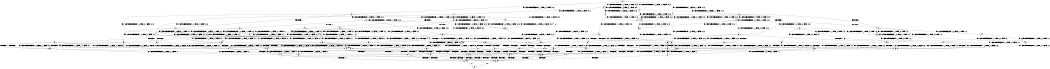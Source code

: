 digraph BCG {
size = "7, 10.5";
center = TRUE;
node [shape = circle];
0 [peripheries = 2];
0 -> 1 [label = "EX !0 !ATOMIC_EXCH_BRANCH (1, +0, FALSE, +1, 1, FALSE) !:0:1:2:"];
0 -> 2 [label = "EX !1 !ATOMIC_EXCH_BRANCH (1, +0, TRUE, +0, 1, TRUE) !:0:1:2:"];
0 -> 3 [label = "EX !2 !ATOMIC_EXCH_BRANCH (1, +1, TRUE, +0, 2, TRUE) !:0:1:2:"];
0 -> 4 [label = "EX !0 !ATOMIC_EXCH_BRANCH (1, +0, FALSE, +1, 1, FALSE) !:0:1:2:"];
1 -> 5 [label = "EX !2 !ATOMIC_EXCH_BRANCH (1, +1, TRUE, +0, 2, TRUE) !:0:1:2:"];
2 -> 6 [label = "EX !0 !ATOMIC_EXCH_BRANCH (1, +0, FALSE, +1, 1, FALSE) !:0:1:2:"];
2 -> 7 [label = "EX !2 !ATOMIC_EXCH_BRANCH (1, +1, TRUE, +0, 2, TRUE) !:0:1:2:"];
2 -> 8 [label = "EX !0 !ATOMIC_EXCH_BRANCH (1, +0, FALSE, +1, 1, FALSE) !:0:1:2:"];
2 -> 2 [label = "EX !1 !ATOMIC_EXCH_BRANCH (1, +0, TRUE, +0, 1, TRUE) !:0:1:2:"];
3 -> 9 [label = "EX !0 !ATOMIC_EXCH_BRANCH (1, +0, FALSE, +1, 1, TRUE) !:0:1:2:"];
3 -> 10 [label = "TERMINATE !2"];
3 -> 11 [label = "EX !1 !ATOMIC_EXCH_BRANCH (1, +0, TRUE, +0, 1, FALSE) !:0:1:2:"];
3 -> 12 [label = "EX !0 !ATOMIC_EXCH_BRANCH (1, +0, FALSE, +1, 1, TRUE) !:0:1:2:"];
4 -> 5 [label = "EX !2 !ATOMIC_EXCH_BRANCH (1, +1, TRUE, +0, 2, TRUE) !:0:1:2:"];
4 -> 13 [label = "TERMINATE !0"];
4 -> 14 [label = "EX !1 !ATOMIC_EXCH_BRANCH (1, +0, TRUE, +0, 1, TRUE) !:0:1:2:"];
4 -> 15 [label = "EX !2 !ATOMIC_EXCH_BRANCH (1, +1, TRUE, +0, 2, TRUE) !:0:1:2:"];
5 -> 16 [label = "EX !1 !ATOMIC_EXCH_BRANCH (1, +0, TRUE, +0, 1, FALSE) !:0:1:2:"];
6 -> 17 [label = "EX !1 !ATOMIC_EXCH_BRANCH (1, +0, TRUE, +0, 1, TRUE) !:0:1:2:"];
7 -> 18 [label = "EX !1 !ATOMIC_EXCH_BRANCH (1, +0, TRUE, +0, 1, FALSE) !:0:1:2:"];
7 -> 19 [label = "TERMINATE !2"];
7 -> 20 [label = "EX !0 !ATOMIC_EXCH_BRANCH (1, +0, FALSE, +1, 1, TRUE) !:0:1:2:"];
7 -> 11 [label = "EX !1 !ATOMIC_EXCH_BRANCH (1, +0, TRUE, +0, 1, FALSE) !:0:1:2:"];
8 -> 17 [label = "EX !1 !ATOMIC_EXCH_BRANCH (1, +0, TRUE, +0, 1, TRUE) !:0:1:2:"];
8 -> 21 [label = "TERMINATE !0"];
8 -> 22 [label = "EX !2 !ATOMIC_EXCH_BRANCH (1, +1, TRUE, +0, 2, TRUE) !:0:1:2:"];
8 -> 14 [label = "EX !1 !ATOMIC_EXCH_BRANCH (1, +0, TRUE, +0, 1, TRUE) !:0:1:2:"];
9 -> 23 [label = "EX !1 !ATOMIC_EXCH_BRANCH (1, +0, TRUE, +0, 1, FALSE) !:0:1:2:"];
10 -> 24 [label = "EX !0 !ATOMIC_EXCH_BRANCH (1, +0, FALSE, +1, 1, TRUE) !:0:1:"];
10 -> 25 [label = "EX !1 !ATOMIC_EXCH_BRANCH (1, +0, TRUE, +0, 1, FALSE) !:0:1:"];
10 -> 26 [label = "EX !0 !ATOMIC_EXCH_BRANCH (1, +0, FALSE, +1, 1, TRUE) !:0:1:"];
11 -> 27 [label = "EX !0 !ATOMIC_EXCH_BRANCH (1, +0, FALSE, +1, 1, FALSE) !:0:1:2:"];
11 -> 28 [label = "TERMINATE !1"];
11 -> 29 [label = "TERMINATE !2"];
11 -> 30 [label = "EX !0 !ATOMIC_EXCH_BRANCH (1, +0, FALSE, +1, 1, FALSE) !:0:1:2:"];
12 -> 23 [label = "EX !1 !ATOMIC_EXCH_BRANCH (1, +0, TRUE, +0, 1, FALSE) !:0:1:2:"];
12 -> 31 [label = "TERMINATE !2"];
12 -> 32 [label = "EX !1 !ATOMIC_EXCH_BRANCH (1, +0, TRUE, +0, 1, FALSE) !:0:1:2:"];
12 -> 12 [label = "EX !0 !ATOMIC_EXCH_BRANCH (1, +0, FALSE, +1, 1, TRUE) !:0:1:2:"];
13 -> 33 [label = "EX !2 !ATOMIC_EXCH_BRANCH (1, +1, TRUE, +0, 2, TRUE) !:1:2:"];
13 -> 34 [label = "EX !1 !ATOMIC_EXCH_BRANCH (1, +0, TRUE, +0, 1, TRUE) !:1:2:"];
13 -> 35 [label = "EX !2 !ATOMIC_EXCH_BRANCH (1, +1, TRUE, +0, 2, TRUE) !:1:2:"];
14 -> 36 [label = "EX !2 !ATOMIC_EXCH_BRANCH (1, +1, TRUE, +0, 2, TRUE) !:0:1:2:"];
14 -> 21 [label = "TERMINATE !0"];
14 -> 22 [label = "EX !2 !ATOMIC_EXCH_BRANCH (1, +1, TRUE, +0, 2, TRUE) !:0:1:2:"];
14 -> 14 [label = "EX !1 !ATOMIC_EXCH_BRANCH (1, +0, TRUE, +0, 1, TRUE) !:0:1:2:"];
15 -> 16 [label = "EX !1 !ATOMIC_EXCH_BRANCH (1, +0, TRUE, +0, 1, FALSE) !:0:1:2:"];
15 -> 37 [label = "TERMINATE !2"];
15 -> 38 [label = "TERMINATE !0"];
15 -> 39 [label = "EX !1 !ATOMIC_EXCH_BRANCH (1, +0, TRUE, +0, 1, FALSE) !:0:1:2:"];
16 -> 40 [label = "TERMINATE !0"];
17 -> 36 [label = "EX !2 !ATOMIC_EXCH_BRANCH (1, +1, TRUE, +0, 2, TRUE) !:0:1:2:"];
18 -> 27 [label = "EX !0 !ATOMIC_EXCH_BRANCH (1, +0, FALSE, +1, 1, FALSE) !:0:1:2:"];
19 -> 41 [label = "EX !1 !ATOMIC_EXCH_BRANCH (1, +0, TRUE, +0, 1, FALSE) !:0:1:"];
19 -> 42 [label = "EX !0 !ATOMIC_EXCH_BRANCH (1, +0, FALSE, +1, 1, TRUE) !:0:1:"];
19 -> 25 [label = "EX !1 !ATOMIC_EXCH_BRANCH (1, +0, TRUE, +0, 1, FALSE) !:0:1:"];
20 -> 23 [label = "EX !1 !ATOMIC_EXCH_BRANCH (1, +0, TRUE, +0, 1, FALSE) !:0:1:2:"];
20 -> 43 [label = "TERMINATE !2"];
20 -> 32 [label = "EX !1 !ATOMIC_EXCH_BRANCH (1, +0, TRUE, +0, 1, FALSE) !:0:1:2:"];
20 -> 20 [label = "EX !0 !ATOMIC_EXCH_BRANCH (1, +0, FALSE, +1, 1, TRUE) !:0:1:2:"];
21 -> 44 [label = "EX !1 !ATOMIC_EXCH_BRANCH (1, +0, TRUE, +0, 1, TRUE) !:1:2:"];
21 -> 45 [label = "EX !2 !ATOMIC_EXCH_BRANCH (1, +1, TRUE, +0, 2, TRUE) !:1:2:"];
21 -> 34 [label = "EX !1 !ATOMIC_EXCH_BRANCH (1, +0, TRUE, +0, 1, TRUE) !:1:2:"];
22 -> 16 [label = "EX !1 !ATOMIC_EXCH_BRANCH (1, +0, TRUE, +0, 1, FALSE) !:0:1:2:"];
22 -> 46 [label = "TERMINATE !2"];
22 -> 47 [label = "TERMINATE !0"];
22 -> 39 [label = "EX !1 !ATOMIC_EXCH_BRANCH (1, +0, TRUE, +0, 1, FALSE) !:0:1:2:"];
23 -> 27 [label = "EX !0 !ATOMIC_EXCH_BRANCH (1, +0, FALSE, +1, 1, FALSE) !:0:1:2:"];
24 -> 48 [label = "EX !1 !ATOMIC_EXCH_BRANCH (1, +0, TRUE, +0, 1, FALSE) !:0:1:"];
25 -> 49 [label = "EX !0 !ATOMIC_EXCH_BRANCH (1, +0, FALSE, +1, 1, FALSE) !:0:1:"];
25 -> 50 [label = "TERMINATE !1"];
25 -> 51 [label = "EX !0 !ATOMIC_EXCH_BRANCH (1, +0, FALSE, +1, 1, FALSE) !:0:1:"];
26 -> 48 [label = "EX !1 !ATOMIC_EXCH_BRANCH (1, +0, TRUE, +0, 1, FALSE) !:0:1:"];
26 -> 52 [label = "EX !1 !ATOMIC_EXCH_BRANCH (1, +0, TRUE, +0, 1, FALSE) !:0:1:"];
26 -> 26 [label = "EX !0 !ATOMIC_EXCH_BRANCH (1, +0, FALSE, +1, 1, TRUE) !:0:1:"];
27 -> 40 [label = "TERMINATE !0"];
28 -> 53 [label = "EX !0 !ATOMIC_EXCH_BRANCH (1, +0, FALSE, +1, 1, FALSE) !:0:2:"];
28 -> 50 [label = "TERMINATE !2"];
28 -> 54 [label = "EX !0 !ATOMIC_EXCH_BRANCH (1, +0, FALSE, +1, 1, FALSE) !:0:2:"];
29 -> 49 [label = "EX !0 !ATOMIC_EXCH_BRANCH (1, +0, FALSE, +1, 1, FALSE) !:0:1:"];
29 -> 50 [label = "TERMINATE !1"];
29 -> 51 [label = "EX !0 !ATOMIC_EXCH_BRANCH (1, +0, FALSE, +1, 1, FALSE) !:0:1:"];
30 -> 40 [label = "TERMINATE !0"];
30 -> 55 [label = "TERMINATE !1"];
30 -> 56 [label = "TERMINATE !2"];
30 -> 57 [label = "TERMINATE !0"];
31 -> 24 [label = "EX !0 !ATOMIC_EXCH_BRANCH (1, +0, FALSE, +1, 1, TRUE) !:0:1:"];
31 -> 52 [label = "EX !1 !ATOMIC_EXCH_BRANCH (1, +0, TRUE, +0, 1, FALSE) !:0:1:"];
31 -> 26 [label = "EX !0 !ATOMIC_EXCH_BRANCH (1, +0, FALSE, +1, 1, TRUE) !:0:1:"];
32 -> 27 [label = "EX !0 !ATOMIC_EXCH_BRANCH (1, +0, FALSE, +1, 1, FALSE) !:0:1:2:"];
32 -> 58 [label = "TERMINATE !1"];
32 -> 59 [label = "TERMINATE !2"];
32 -> 30 [label = "EX !0 !ATOMIC_EXCH_BRANCH (1, +0, FALSE, +1, 1, FALSE) !:0:1:2:"];
33 -> 60 [label = "EX !1 !ATOMIC_EXCH_BRANCH (1, +0, TRUE, +0, 1, FALSE) !:1:2:"];
34 -> 61 [label = "EX !2 !ATOMIC_EXCH_BRANCH (1, +1, TRUE, +0, 2, TRUE) !:1:2:"];
34 -> 45 [label = "EX !2 !ATOMIC_EXCH_BRANCH (1, +1, TRUE, +0, 2, TRUE) !:1:2:"];
34 -> 34 [label = "EX !1 !ATOMIC_EXCH_BRANCH (1, +0, TRUE, +0, 1, TRUE) !:1:2:"];
35 -> 60 [label = "EX !1 !ATOMIC_EXCH_BRANCH (1, +0, TRUE, +0, 1, FALSE) !:1:2:"];
35 -> 62 [label = "TERMINATE !2"];
35 -> 63 [label = "EX !1 !ATOMIC_EXCH_BRANCH (1, +0, TRUE, +0, 1, FALSE) !:1:2:"];
36 -> 16 [label = "EX !1 !ATOMIC_EXCH_BRANCH (1, +0, TRUE, +0, 1, FALSE) !:0:1:2:"];
37 -> 64 [label = "EX !1 !ATOMIC_EXCH_BRANCH (1, +0, TRUE, +0, 1, FALSE) !:0:1:"];
37 -> 62 [label = "TERMINATE !0"];
37 -> 65 [label = "EX !1 !ATOMIC_EXCH_BRANCH (1, +0, TRUE, +0, 1, FALSE) !:0:1:"];
38 -> 60 [label = "EX !1 !ATOMIC_EXCH_BRANCH (1, +0, TRUE, +0, 1, FALSE) !:1:2:"];
38 -> 62 [label = "TERMINATE !2"];
38 -> 63 [label = "EX !1 !ATOMIC_EXCH_BRANCH (1, +0, TRUE, +0, 1, FALSE) !:1:2:"];
39 -> 40 [label = "TERMINATE !0"];
39 -> 55 [label = "TERMINATE !1"];
39 -> 56 [label = "TERMINATE !2"];
39 -> 57 [label = "TERMINATE !0"];
40 -> 66 [label = "TERMINATE !2"];
41 -> 49 [label = "EX !0 !ATOMIC_EXCH_BRANCH (1, +0, FALSE, +1, 1, FALSE) !:0:1:"];
42 -> 48 [label = "EX !1 !ATOMIC_EXCH_BRANCH (1, +0, TRUE, +0, 1, FALSE) !:0:1:"];
42 -> 52 [label = "EX !1 !ATOMIC_EXCH_BRANCH (1, +0, TRUE, +0, 1, FALSE) !:0:1:"];
42 -> 42 [label = "EX !0 !ATOMIC_EXCH_BRANCH (1, +0, FALSE, +1, 1, TRUE) !:0:1:"];
43 -> 67 [label = "EX !0 !ATOMIC_EXCH_BRANCH (1, +0, FALSE, +1, 1, TRUE) !:0:1:"];
43 -> 52 [label = "EX !1 !ATOMIC_EXCH_BRANCH (1, +0, TRUE, +0, 1, FALSE) !:0:1:"];
43 -> 42 [label = "EX !0 !ATOMIC_EXCH_BRANCH (1, +0, FALSE, +1, 1, TRUE) !:0:1:"];
44 -> 61 [label = "EX !2 !ATOMIC_EXCH_BRANCH (1, +1, TRUE, +0, 2, TRUE) !:1:2:"];
45 -> 60 [label = "EX !1 !ATOMIC_EXCH_BRANCH (1, +0, TRUE, +0, 1, FALSE) !:1:2:"];
45 -> 68 [label = "TERMINATE !2"];
45 -> 63 [label = "EX !1 !ATOMIC_EXCH_BRANCH (1, +0, TRUE, +0, 1, FALSE) !:1:2:"];
46 -> 64 [label = "EX !1 !ATOMIC_EXCH_BRANCH (1, +0, TRUE, +0, 1, FALSE) !:0:1:"];
46 -> 68 [label = "TERMINATE !0"];
46 -> 65 [label = "EX !1 !ATOMIC_EXCH_BRANCH (1, +0, TRUE, +0, 1, FALSE) !:0:1:"];
47 -> 60 [label = "EX !1 !ATOMIC_EXCH_BRANCH (1, +0, TRUE, +0, 1, FALSE) !:1:2:"];
47 -> 68 [label = "TERMINATE !2"];
47 -> 63 [label = "EX !1 !ATOMIC_EXCH_BRANCH (1, +0, TRUE, +0, 1, FALSE) !:1:2:"];
48 -> 49 [label = "EX !0 !ATOMIC_EXCH_BRANCH (1, +0, FALSE, +1, 1, FALSE) !:0:1:"];
49 -> 66 [label = "TERMINATE !0"];
50 -> 69 [label = "EX !0 !ATOMIC_EXCH_BRANCH (1, +0, FALSE, +1, 1, FALSE) !:0:"];
50 -> 70 [label = "EX !0 !ATOMIC_EXCH_BRANCH (1, +0, FALSE, +1, 1, FALSE) !:0:"];
51 -> 66 [label = "TERMINATE !0"];
51 -> 71 [label = "TERMINATE !1"];
51 -> 72 [label = "TERMINATE !0"];
52 -> 49 [label = "EX !0 !ATOMIC_EXCH_BRANCH (1, +0, FALSE, +1, 1, FALSE) !:0:1:"];
52 -> 73 [label = "TERMINATE !1"];
52 -> 51 [label = "EX !0 !ATOMIC_EXCH_BRANCH (1, +0, FALSE, +1, 1, FALSE) !:0:1:"];
53 -> 74 [label = "TERMINATE !0"];
54 -> 74 [label = "TERMINATE !0"];
54 -> 71 [label = "TERMINATE !2"];
54 -> 75 [label = "TERMINATE !0"];
55 -> 74 [label = "TERMINATE !0"];
55 -> 71 [label = "TERMINATE !2"];
55 -> 75 [label = "TERMINATE !0"];
56 -> 66 [label = "TERMINATE !0"];
56 -> 71 [label = "TERMINATE !1"];
56 -> 72 [label = "TERMINATE !0"];
57 -> 66 [label = "TERMINATE !2"];
57 -> 75 [label = "TERMINATE !1"];
57 -> 72 [label = "TERMINATE !2"];
58 -> 53 [label = "EX !0 !ATOMIC_EXCH_BRANCH (1, +0, FALSE, +1, 1, FALSE) !:0:2:"];
58 -> 73 [label = "TERMINATE !2"];
58 -> 54 [label = "EX !0 !ATOMIC_EXCH_BRANCH (1, +0, FALSE, +1, 1, FALSE) !:0:2:"];
59 -> 49 [label = "EX !0 !ATOMIC_EXCH_BRANCH (1, +0, FALSE, +1, 1, FALSE) !:0:1:"];
59 -> 73 [label = "TERMINATE !1"];
59 -> 51 [label = "EX !0 !ATOMIC_EXCH_BRANCH (1, +0, FALSE, +1, 1, FALSE) !:0:1:"];
60 -> 66 [label = "TERMINATE !2"];
61 -> 60 [label = "EX !1 !ATOMIC_EXCH_BRANCH (1, +0, TRUE, +0, 1, FALSE) !:1:2:"];
62 -> 76 [label = "EX !1 !ATOMIC_EXCH_BRANCH (1, +0, TRUE, +0, 1, FALSE) !:1:"];
62 -> 77 [label = "EX !1 !ATOMIC_EXCH_BRANCH (1, +0, TRUE, +0, 1, FALSE) !:1:"];
63 -> 66 [label = "TERMINATE !2"];
63 -> 75 [label = "TERMINATE !1"];
63 -> 72 [label = "TERMINATE !2"];
64 -> 66 [label = "TERMINATE !0"];
65 -> 66 [label = "TERMINATE !0"];
65 -> 71 [label = "TERMINATE !1"];
65 -> 72 [label = "TERMINATE !0"];
66 -> 78 [label = "TERMINATE !1"];
67 -> 48 [label = "EX !1 !ATOMIC_EXCH_BRANCH (1, +0, TRUE, +0, 1, FALSE) !:0:1:"];
68 -> 76 [label = "EX !1 !ATOMIC_EXCH_BRANCH (1, +0, TRUE, +0, 1, FALSE) !:1:"];
68 -> 77 [label = "EX !1 !ATOMIC_EXCH_BRANCH (1, +0, TRUE, +0, 1, FALSE) !:1:"];
69 -> 78 [label = "TERMINATE !0"];
70 -> 78 [label = "TERMINATE !0"];
70 -> 79 [label = "TERMINATE !0"];
71 -> 78 [label = "TERMINATE !0"];
71 -> 79 [label = "TERMINATE !0"];
72 -> 78 [label = "TERMINATE !1"];
72 -> 79 [label = "TERMINATE !1"];
73 -> 69 [label = "EX !0 !ATOMIC_EXCH_BRANCH (1, +0, FALSE, +1, 1, FALSE) !:0:"];
73 -> 70 [label = "EX !0 !ATOMIC_EXCH_BRANCH (1, +0, FALSE, +1, 1, FALSE) !:0:"];
74 -> 78 [label = "TERMINATE !2"];
75 -> 78 [label = "TERMINATE !2"];
75 -> 79 [label = "TERMINATE !2"];
76 -> 78 [label = "TERMINATE !1"];
77 -> 78 [label = "TERMINATE !1"];
77 -> 79 [label = "TERMINATE !1"];
78 -> 80 [label = "exit"];
79 -> 80 [label = "exit"];
}
